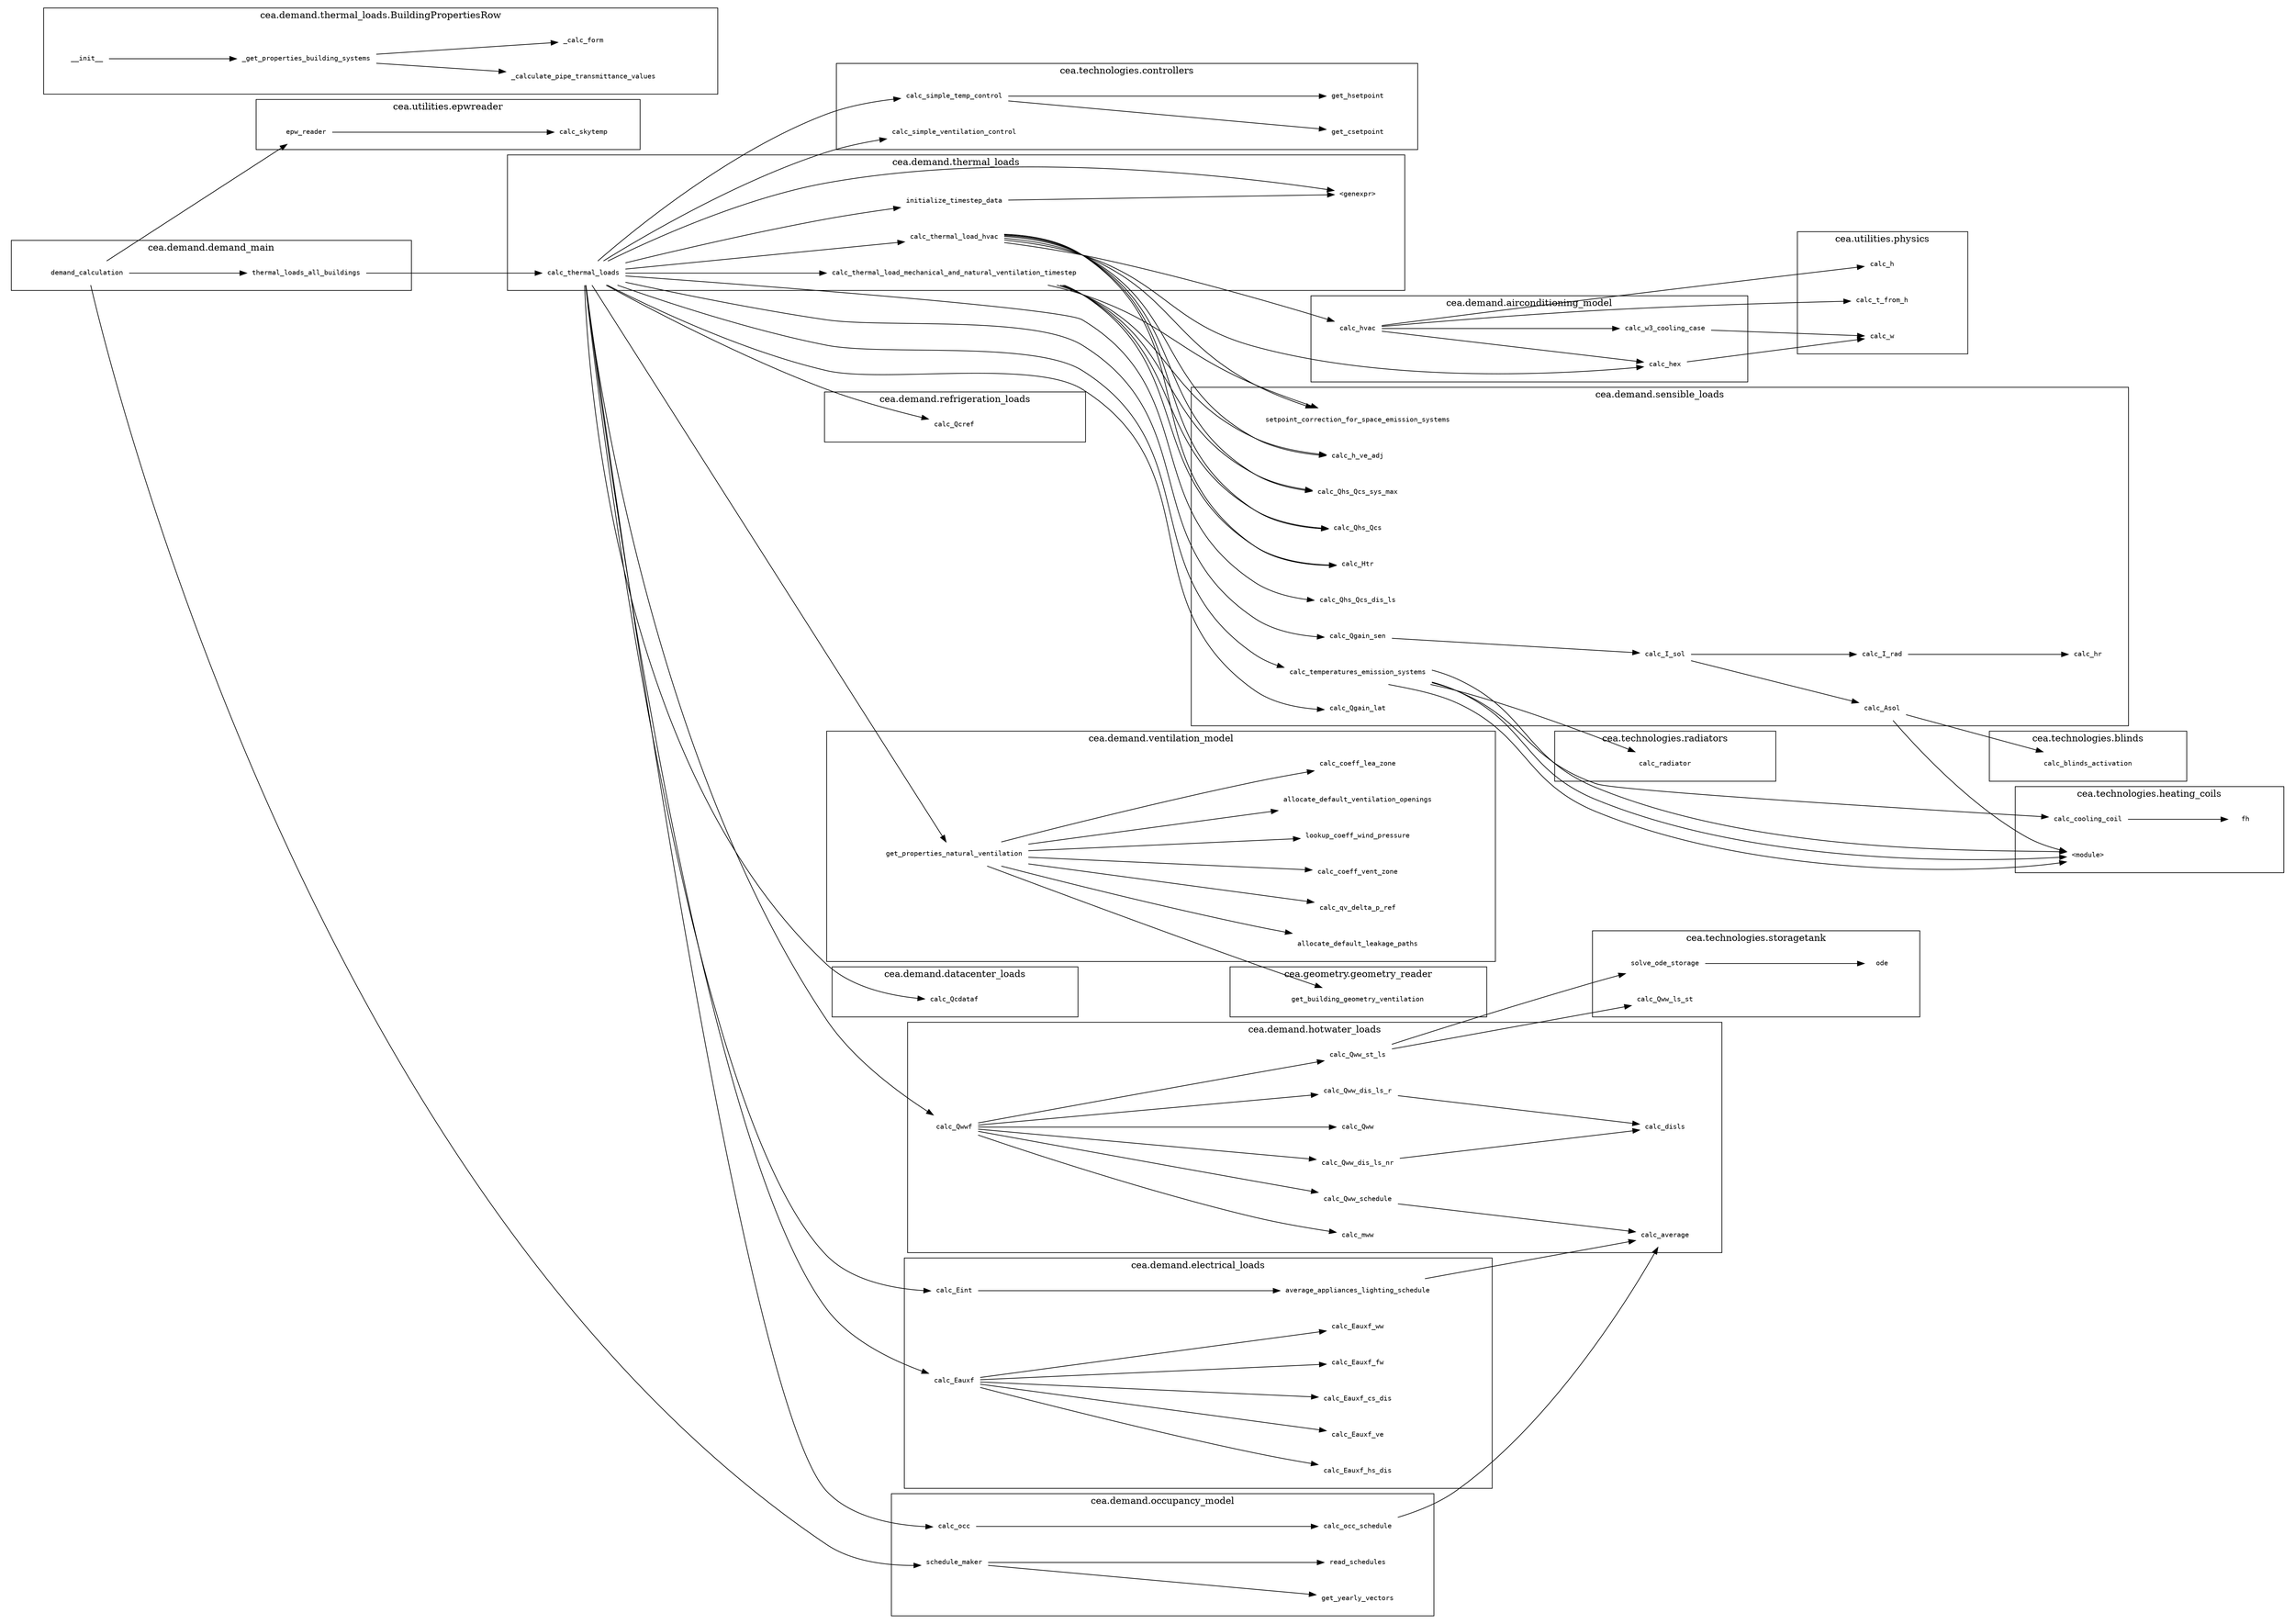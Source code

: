digraph demand_function_graph {
  rankdir=LR;
  ratio=0.7072135785007072;
  edge[weight=1.2];
  node [shape=plaintext, ranksep=0.2, nodesep=0.2, fontsize=10, fontname=monospace, color=none];
  subgraph "cluster_cea.demand.thermal_loads" {
    "initialize_timestep_data";
    "<genexpr>";
    "calc_thermal_load_mechanical_and_natural_ventilation_timestep";
    "calc_thermal_loads";
    "calc_thermal_load_hvac";
    label="cea.demand.thermal_loads";
  }
  subgraph "cluster_cea.demand.airconditioning_model" {
    "calc_hvac";
    "calc_w3_cooling_case";
    "calc_hex";
    label="cea.demand.airconditioning_model";
  }
  subgraph "cluster_cea.demand.sensible_loads" {
    "calc_I_sol";
    "calc_I_rad";
    "calc_Qhs_Qcs_dis_ls";
    "calc_Asol";
    "calc_temperatures_emission_systems";
    "calc_Htr";
    "calc_hr";
    "calc_Qgain_sen";
    "calc_Qgain_lat";
    "setpoint_correction_for_space_emission_systems";
    "calc_h_ve_adj";
    "calc_Qhs_Qcs_sys_max";
    "calc_Qhs_Qcs";
    label="cea.demand.sensible_loads";
  }
  subgraph "cluster_cea.utilities.epwreader" {
    "calc_skytemp";
    "epw_reader";
    label="cea.utilities.epwreader";
  }
  subgraph "cluster_cea.demand.refrigeration_loads" {
    "calc_Qcref";
    label="cea.demand.refrigeration_loads";
  }
  subgraph "cluster_cea.demand.ventilation_model" {
    "allocate_default_leakage_paths";
    "calc_qv_delta_p_ref";
    "calc_coeff_vent_zone";
    "lookup_coeff_wind_pressure";
    "allocate_default_ventilation_openings";
    "calc_coeff_lea_zone";
    "get_properties_natural_ventilation";
    label="cea.demand.ventilation_model";
  }
  subgraph "cluster_cea.utilities.physics" {
    "calc_h";
    "calc_w";
    "calc_t_from_h";
    label="cea.utilities.physics";
  }
  subgraph "cluster_cea.technologies.heating_coils" {
    "fh";
    "calc_cooling_coil";
    "<module>";
    label="cea.technologies.heating_coils";
  }
  subgraph "cluster_cea.demand.datacenter_loads" {
    "calc_Qcdataf";
    label="cea.demand.datacenter_loads";
  }
  subgraph "cluster_cea.demand.thermal_loads.BuildingPropertiesRow" {
    "_get_properties_building_systems";
    "_calculate_pipe_transmittance_values";
    "_calc_form";
    "__init__";
    label="cea.demand.thermal_loads.BuildingPropertiesRow";
  }
  subgraph "cluster_cea.demand.hotwater_loads" {
    "calc_disls";
    "calc_mww";
    "calc_Qww_schedule";
    "calc_Qww_dis_ls_nr";
    "calc_Qwwf";
    "calc_Qww";
    "calc_average";
    "calc_Qww_st_ls";
    "calc_Qww_dis_ls_r";
    label="cea.demand.hotwater_loads";
  }
  subgraph "cluster_cea.geometry.geometry_reader" {
    "get_building_geometry_ventilation";
    label="cea.geometry.geometry_reader";
  }
  subgraph "cluster_cea.technologies.radiators" {
    "calc_radiator";
    "<module>";
    label="cea.technologies.radiators";
  }
  subgraph "cluster_cea.technologies.blinds" {
    "<module>";
    "calc_blinds_activation";
    label="cea.technologies.blinds";
  }
  subgraph "cluster_cea.demand.electrical_loads" {
    "calc_Eauxf_ve";
    "calc_Eauxf_cs_dis";
    "calc_average";
    "calc_Eauxf_fw";
    "calc_Eauxf_ww";
    "average_appliances_lighting_schedule";
    "calc_Eauxf_hs_dis";
    "calc_Eint";
    "calc_Eauxf";
    label="cea.demand.electrical_loads";
  }
  subgraph "cluster_cea.technologies.controllers" {
    "calc_simple_temp_control";
    "get_csetpoint";
    "get_hsetpoint";
    "calc_simple_ventilation_control";
    label="cea.technologies.controllers";
  }
  subgraph "cluster_cea.demand.demand_main" {
    "thermal_loads_all_buildings";
    "demand_calculation";
    label="cea.demand.demand_main";
  }
  subgraph "cluster_cea.technologies.storagetank" {
    "ode";
    "solve_ode_storage";
    "calc_Qww_ls_st";
    label="cea.technologies.storagetank";
  }
  subgraph "cluster_cea.technologies.tabs" {
    "<module>";
    label="cea.technologies.tabs";
  }
  subgraph "cluster_cea.demand.occupancy_model" {
    "schedule_maker";
    "calc_occ";
    "calc_average";
    "get_yearly_vectors";
    "calc_occ_schedule";
    "read_schedules";
    label="cea.demand.occupancy_model";
  }
  "demand_calculation" -> "epw_reader";
  "epw_reader" -> "calc_skytemp";
  "demand_calculation" -> "schedule_maker";
  "schedule_maker" -> "read_schedules";
  "schedule_maker" -> "get_yearly_vectors";
  "demand_calculation" -> "thermal_loads_all_buildings";
  "__init__" -> "_get_properties_building_systems";
  "_get_properties_building_systems" -> "_calculate_pipe_transmittance_values";
  "_get_properties_building_systems" -> "_calc_form";
  "thermal_loads_all_buildings" -> "calc_thermal_loads";
  "calc_thermal_loads" -> "initialize_timestep_data";
  "initialize_timestep_data" -> "<genexpr>";
  "calc_thermal_loads" -> "calc_occ";
  "calc_occ" -> "calc_occ_schedule";
  "calc_occ_schedule" -> "calc_average";
  "calc_thermal_loads" -> "calc_Eint";
  "calc_Eint" -> "average_appliances_lighting_schedule";
  "average_appliances_lighting_schedule" -> "calc_average";
  "calc_thermal_loads" -> "calc_Qcref";
  "calc_thermal_loads" -> "calc_Qcdataf";
  "calc_thermal_loads" -> "calc_simple_temp_control";
  "calc_simple_temp_control" -> "get_hsetpoint";
  "calc_simple_temp_control" -> "get_csetpoint";
  "calc_thermal_loads" -> "calc_simple_ventilation_control";
  "calc_thermal_loads" -> "calc_Qgain_lat";
  "calc_thermal_loads" -> "get_properties_natural_ventilation";
  "get_properties_natural_ventilation" -> "calc_qv_delta_p_ref";
  "get_properties_natural_ventilation" -> "get_building_geometry_ventilation";
  "get_properties_natural_ventilation" -> "calc_coeff_lea_zone";
  "get_properties_natural_ventilation" -> "allocate_default_leakage_paths";
  "get_properties_natural_ventilation" -> "lookup_coeff_wind_pressure";
  "get_properties_natural_ventilation" -> "calc_coeff_vent_zone";
  "get_properties_natural_ventilation" -> "allocate_default_ventilation_openings";
  "calc_thermal_loads" -> "calc_Qgain_sen";
  "calc_Qgain_sen" -> "calc_I_sol";
  "calc_I_sol" -> "calc_Asol";
  "calc_Asol" -> "<module>";
  "calc_Asol" -> "calc_blinds_activation";
  "calc_I_sol" -> "calc_I_rad";
  "calc_I_rad" -> "calc_hr";
  "calc_thermal_loads" -> "calc_thermal_load_hvac";
  "calc_thermal_load_hvac" -> "setpoint_correction_for_space_emission_systems";
  "calc_thermal_load_hvac" -> "calc_Qhs_Qcs_sys_max";
  "calc_thermal_load_hvac" -> "calc_hex";
  "calc_hex" -> "calc_w";
  "calc_thermal_load_hvac" -> "calc_h_ve_adj";
  "calc_thermal_load_hvac" -> "calc_Htr";
  "calc_thermal_load_hvac" -> "calc_Qhs_Qcs";
  "calc_thermal_load_hvac" -> "calc_hvac";
  "calc_hvac" -> "calc_hex";
  "calc_hvac" -> "calc_h";
  "calc_hvac" -> "calc_t_from_h";
  "calc_hvac" -> "calc_w3_cooling_case";
  "calc_w3_cooling_case" -> "calc_w";
  "calc_thermal_loads" -> "calc_thermal_load_mechanical_and_natural_ventilation_timestep";
  "calc_thermal_load_mechanical_and_natural_ventilation_timestep" -> "setpoint_correction_for_space_emission_systems";
  "calc_thermal_load_mechanical_and_natural_ventilation_timestep" -> "calc_Qhs_Qcs_sys_max";
  "calc_thermal_load_mechanical_and_natural_ventilation_timestep" -> "calc_h_ve_adj";
  "calc_thermal_load_mechanical_and_natural_ventilation_timestep" -> "calc_Htr";
  "calc_thermal_load_mechanical_and_natural_ventilation_timestep" -> "calc_Qhs_Qcs";
  "calc_thermal_loads" -> "calc_Qhs_Qcs_dis_ls";
  "calc_thermal_loads" -> "calc_temperatures_emission_systems";
  "calc_temperatures_emission_systems" -> "<module>";
  "calc_temperatures_emission_systems" -> "<module>";
  "calc_temperatures_emission_systems" -> "<module>";
  "calc_temperatures_emission_systems" -> "calc_radiator";
  "calc_temperatures_emission_systems" -> "calc_cooling_coil";
  "calc_cooling_coil" -> "fh";
  "calc_thermal_loads" -> "calc_Qwwf";
  "calc_Qwwf" -> "calc_Qww_schedule";
  "calc_Qww_schedule" -> "calc_average";
  "calc_Qwwf" -> "calc_mww";
  "calc_Qwwf" -> "calc_Qww";
  "calc_Qwwf" -> "calc_Qww_dis_ls_r";
  "calc_Qww_dis_ls_r" -> "calc_disls";
  "calc_Qwwf" -> "calc_Qww_dis_ls_nr";
  "calc_Qww_dis_ls_nr" -> "calc_disls";
  "calc_Qwwf" -> "calc_Qww_st_ls";
  "calc_Qww_st_ls" -> "calc_Qww_ls_st";
  "calc_Qww_st_ls" -> "solve_ode_storage";
  "solve_ode_storage" -> "ode";
  "calc_thermal_loads" -> "calc_Eauxf";
  "calc_Eauxf" -> "calc_Eauxf_ww";
  "calc_Eauxf" -> "calc_Eauxf_hs_dis";
  "calc_Eauxf" -> "calc_Eauxf_cs_dis";
  "calc_Eauxf" -> "calc_Eauxf_fw";
  "calc_Eauxf" -> "calc_Eauxf_ve";
  "calc_thermal_loads" -> "<genexpr>";
}
